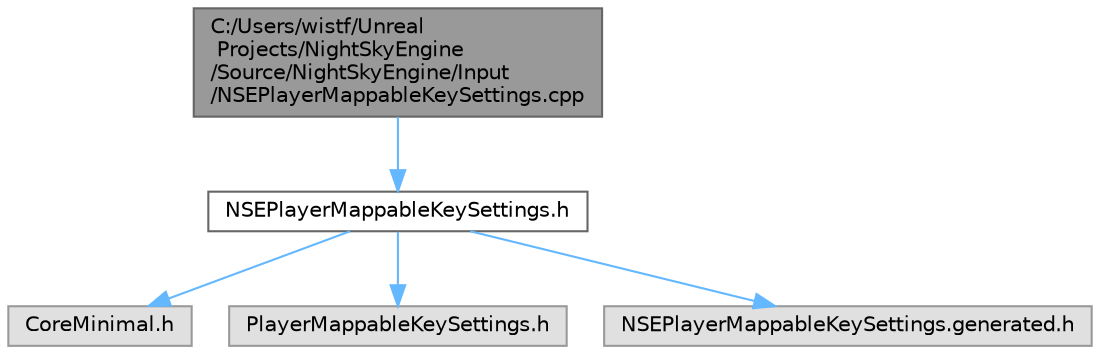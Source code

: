 digraph "C:/Users/wistf/Unreal Projects/NightSkyEngine/Source/NightSkyEngine/Input/NSEPlayerMappableKeySettings.cpp"
{
 // LATEX_PDF_SIZE
  bgcolor="transparent";
  edge [fontname=Helvetica,fontsize=10,labelfontname=Helvetica,labelfontsize=10];
  node [fontname=Helvetica,fontsize=10,shape=box,height=0.2,width=0.4];
  Node1 [id="Node000001",label="C:/Users/wistf/Unreal\l Projects/NightSkyEngine\l/Source/NightSkyEngine/Input\l/NSEPlayerMappableKeySettings.cpp",height=0.2,width=0.4,color="gray40", fillcolor="grey60", style="filled", fontcolor="black",tooltip=" "];
  Node1 -> Node2 [id="edge1_Node000001_Node000002",color="steelblue1",style="solid",tooltip=" "];
  Node2 [id="Node000002",label="NSEPlayerMappableKeySettings.h",height=0.2,width=0.4,color="grey40", fillcolor="white", style="filled",URL="$_n_s_e_player_mappable_key_settings_8h.html",tooltip=" "];
  Node2 -> Node3 [id="edge2_Node000002_Node000003",color="steelblue1",style="solid",tooltip=" "];
  Node3 [id="Node000003",label="CoreMinimal.h",height=0.2,width=0.4,color="grey60", fillcolor="#E0E0E0", style="filled",tooltip=" "];
  Node2 -> Node4 [id="edge3_Node000002_Node000004",color="steelblue1",style="solid",tooltip=" "];
  Node4 [id="Node000004",label="PlayerMappableKeySettings.h",height=0.2,width=0.4,color="grey60", fillcolor="#E0E0E0", style="filled",tooltip=" "];
  Node2 -> Node5 [id="edge4_Node000002_Node000005",color="steelblue1",style="solid",tooltip=" "];
  Node5 [id="Node000005",label="NSEPlayerMappableKeySettings.generated.h",height=0.2,width=0.4,color="grey60", fillcolor="#E0E0E0", style="filled",tooltip=" "];
}
